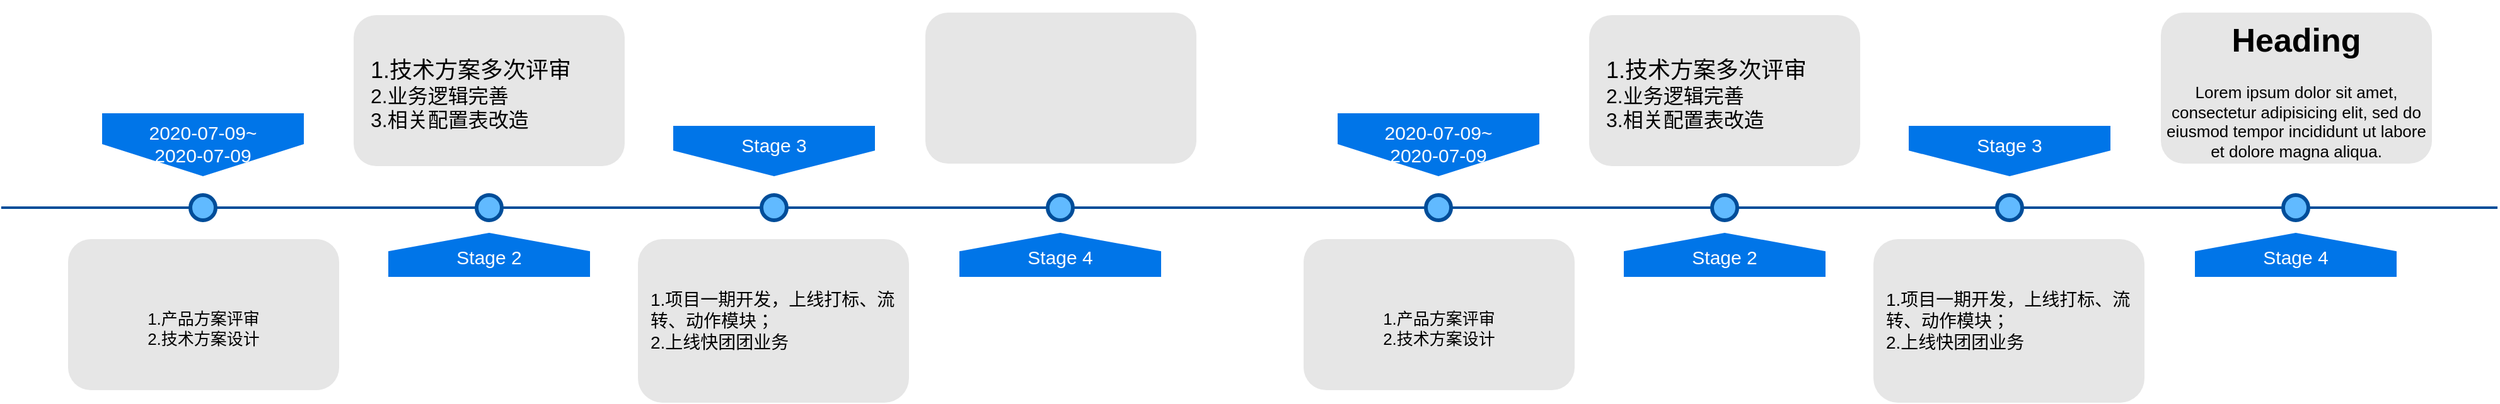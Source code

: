 <mxfile version="14.7.6" type="github"><diagram name="Page-1" id="82e54ff1-d628-8f03-85c4-9753963a91cd"><mxGraphModel dx="1306" dy="724" grid="1" gridSize="10" guides="1" tooltips="1" connect="1" arrows="1" fold="1" page="1" pageScale="1" pageWidth="1100" pageHeight="850" background="none" math="0" shadow="0"><root><mxCell id="0"/><mxCell id="1" parent="0"/><mxCell id="4ec97bd9e5d20128-1" value="" style="line;strokeWidth=2;html=1;fillColor=none;fontSize=28;fontColor=#004D99;strokeColor=#004D99;" parent="1" vertex="1"><mxGeometry x="40" y="400" width="1000" height="10" as="geometry"/></mxCell><mxCell id="4ec97bd9e5d20128-5" value="2020-07-09~&lt;br&gt;2020-07-09" style="shape=offPageConnector;whiteSpace=wrap;html=1;fillColor=#0075E8;fontSize=15;fontColor=#FFFFFF;size=0.509;verticalAlign=top;strokeColor=none;" parent="1" vertex="1"><mxGeometry x="120" y="330" width="160" height="50" as="geometry"/></mxCell><mxCell id="4ec97bd9e5d20128-6" value="&lt;span&gt;Stage 3&lt;/span&gt;" style="shape=offPageConnector;whiteSpace=wrap;html=1;fillColor=#0075E8;fontSize=15;fontColor=#FFFFFF;size=0.509;verticalAlign=top;strokeColor=none;" parent="1" vertex="1"><mxGeometry x="573" y="340" width="160" height="40" as="geometry"/></mxCell><mxCell id="4ec97bd9e5d20128-7" value="&lt;span&gt;Stage 2&lt;/span&gt;" style="shape=offPageConnector;whiteSpace=wrap;html=1;fillColor=#0075E8;fontSize=15;fontColor=#FFFFFF;size=0.418;flipV=1;verticalAlign=bottom;strokeColor=none;spacingBottom=4;" parent="1" vertex="1"><mxGeometry x="347" y="425" width="160" height="35" as="geometry"/></mxCell><mxCell id="4ec97bd9e5d20128-8" value="&lt;span&gt;Stage 4&lt;/span&gt;" style="shape=offPageConnector;whiteSpace=wrap;html=1;fillColor=#0075E8;fontSize=15;fontColor=#FFFFFF;size=0.418;flipV=1;verticalAlign=bottom;strokeColor=none;spacingBottom=4;" parent="1" vertex="1"><mxGeometry x="800" y="425" width="160" height="35" as="geometry"/></mxCell><mxCell id="4ec97bd9e5d20128-9" value="" style="ellipse;whiteSpace=wrap;html=1;fillColor=#61BAFF;fontSize=28;fontColor=#004D99;strokeWidth=3;strokeColor=#004D99;" parent="1" vertex="1"><mxGeometry x="190" y="395" width="20" height="20" as="geometry"/></mxCell><mxCell id="4ec97bd9e5d20128-10" value="" style="ellipse;whiteSpace=wrap;html=1;fillColor=#61BAFF;fontSize=28;fontColor=#004D99;strokeWidth=3;strokeColor=#004D99;" parent="1" vertex="1"><mxGeometry x="417" y="395" width="20" height="20" as="geometry"/></mxCell><mxCell id="4ec97bd9e5d20128-11" value="" style="ellipse;whiteSpace=wrap;html=1;fillColor=#61BAFF;fontSize=28;fontColor=#004D99;strokeWidth=3;strokeColor=#004D99;" parent="1" vertex="1"><mxGeometry x="643" y="395" width="20" height="20" as="geometry"/></mxCell><mxCell id="4ec97bd9e5d20128-13" value="" style="ellipse;whiteSpace=wrap;html=1;fillColor=#61BAFF;fontSize=28;fontColor=#004D99;strokeWidth=3;strokeColor=#004D99;" parent="1" vertex="1"><mxGeometry x="870" y="395" width="20" height="20" as="geometry"/></mxCell><mxCell id="4ec97bd9e5d20128-14" value="&lt;h1&gt;&lt;br&gt;&lt;/h1&gt;&lt;div&gt;1.产品方案评审&lt;/div&gt;&lt;div&gt;2.技术方案设计&lt;/div&gt;&lt;div&gt;&lt;br&gt;&lt;/div&gt;" style="text;html=1;spacing=5;spacingTop=-20;whiteSpace=wrap;overflow=hidden;strokeColor=none;strokeWidth=3;fillColor=#E6E6E6;fontSize=13;fontColor=#000000;align=center;rounded=1;" parent="1" vertex="1"><mxGeometry x="93" y="430" width="215" height="120" as="geometry"/></mxCell><mxCell id="4ec97bd9e5d20128-17" value="&lt;h1&gt;&lt;br&gt;&lt;/h1&gt;" style="text;html=1;spacing=5;spacingTop=-20;whiteSpace=wrap;overflow=hidden;strokeColor=none;strokeWidth=3;fillColor=#E6E6E6;fontSize=13;fontColor=#000000;align=center;rounded=1;" parent="1" vertex="1"><mxGeometry x="545" y="430" width="215" height="130" as="geometry"/></mxCell><mxCell id="4ec97bd9e5d20128-18" value="&lt;h1&gt;&lt;br&gt;&lt;/h1&gt;" style="text;html=1;spacing=5;spacingTop=-20;whiteSpace=wrap;overflow=hidden;strokeColor=none;strokeWidth=3;fillColor=#E6E6E6;fontSize=13;fontColor=#000000;align=center;rounded=1;" parent="1" vertex="1"><mxGeometry x="773" y="250" width="215" height="120" as="geometry"/></mxCell><mxCell id="1pX3YzozoCIWpOuqQOYF-4" value="&lt;font style=&quot;font-size: 14px&quot;&gt;1.项目一期开发，上线打标、流转、动作模块；&lt;br&gt;2.上线快团团业务&lt;/font&gt;" style="text;html=1;strokeColor=none;fillColor=none;align=left;verticalAlign=middle;whiteSpace=wrap;rounded=0;" vertex="1" parent="1"><mxGeometry x="552.5" y="440" width="197.5" height="110" as="geometry"/></mxCell><mxCell id="1pX3YzozoCIWpOuqQOYF-5" value="&lt;h1&gt;&lt;br&gt;&lt;/h1&gt;" style="text;html=1;spacing=5;spacingTop=-20;whiteSpace=wrap;overflow=hidden;strokeColor=none;strokeWidth=3;fillColor=#E6E6E6;fontSize=13;fontColor=#000000;align=center;rounded=1;" vertex="1" parent="1"><mxGeometry x="319.5" y="252" width="215" height="120" as="geometry"/></mxCell><mxCell id="1pX3YzozoCIWpOuqQOYF-6" value="&lt;div style=&quot;text-align: left&quot;&gt;&lt;font style=&quot;font-size: 18px&quot;&gt;&lt;span style=&quot;text-align: center&quot;&gt;1.&lt;/span&gt;&lt;span style=&quot;font-family: &amp;#34;helvetica&amp;#34; ; text-align: center&quot;&gt;技术方案多次评审&lt;/span&gt;&lt;/font&gt;&lt;/div&gt;&lt;font size=&quot;3&quot;&gt;&lt;span style=&quot;font-family: &amp;#34;helvetica&amp;#34; ; text-align: center&quot;&gt;2.业务逻辑完善&lt;br&gt;&lt;/span&gt;&lt;span style=&quot;font-family: &amp;#34;helvetica&amp;#34; ; text-align: center&quot;&gt;3.相关配置表改造&lt;/span&gt;&lt;/font&gt;&lt;span style=&quot;font-family: &amp;#34;helvetica&amp;#34; ; font-size: 13px ; text-align: center&quot;&gt;&lt;br&gt;&lt;/span&gt;" style="text;html=1;strokeColor=none;fillColor=none;align=left;verticalAlign=middle;whiteSpace=wrap;rounded=0;" vertex="1" parent="1"><mxGeometry x="331" y="270" width="190" height="90" as="geometry"/></mxCell><mxCell id="1pX3YzozoCIWpOuqQOYF-7" value="" style="line;strokeWidth=2;html=1;fillColor=none;fontSize=28;fontColor=#004D99;strokeColor=#004D99;" vertex="1" parent="1"><mxGeometry x="1020" y="400" width="1000" height="10" as="geometry"/></mxCell><mxCell id="1pX3YzozoCIWpOuqQOYF-8" value="2020-07-09~&lt;br&gt;2020-07-09" style="shape=offPageConnector;whiteSpace=wrap;html=1;fillColor=#0075E8;fontSize=15;fontColor=#FFFFFF;size=0.509;verticalAlign=top;strokeColor=none;" vertex="1" parent="1"><mxGeometry x="1100" y="330" width="160" height="50" as="geometry"/></mxCell><mxCell id="1pX3YzozoCIWpOuqQOYF-9" value="&lt;span&gt;Stage 3&lt;/span&gt;" style="shape=offPageConnector;whiteSpace=wrap;html=1;fillColor=#0075E8;fontSize=15;fontColor=#FFFFFF;size=0.509;verticalAlign=top;strokeColor=none;" vertex="1" parent="1"><mxGeometry x="1553" y="340" width="160" height="40" as="geometry"/></mxCell><mxCell id="1pX3YzozoCIWpOuqQOYF-10" value="&lt;span&gt;Stage 2&lt;/span&gt;" style="shape=offPageConnector;whiteSpace=wrap;html=1;fillColor=#0075E8;fontSize=15;fontColor=#FFFFFF;size=0.418;flipV=1;verticalAlign=bottom;strokeColor=none;spacingBottom=4;" vertex="1" parent="1"><mxGeometry x="1327" y="425" width="160" height="35" as="geometry"/></mxCell><mxCell id="1pX3YzozoCIWpOuqQOYF-11" value="&lt;span&gt;Stage 4&lt;/span&gt;" style="shape=offPageConnector;whiteSpace=wrap;html=1;fillColor=#0075E8;fontSize=15;fontColor=#FFFFFF;size=0.418;flipV=1;verticalAlign=bottom;strokeColor=none;spacingBottom=4;" vertex="1" parent="1"><mxGeometry x="1780" y="425" width="160" height="35" as="geometry"/></mxCell><mxCell id="1pX3YzozoCIWpOuqQOYF-12" value="" style="ellipse;whiteSpace=wrap;html=1;fillColor=#61BAFF;fontSize=28;fontColor=#004D99;strokeWidth=3;strokeColor=#004D99;" vertex="1" parent="1"><mxGeometry x="1170" y="395" width="20" height="20" as="geometry"/></mxCell><mxCell id="1pX3YzozoCIWpOuqQOYF-13" value="" style="ellipse;whiteSpace=wrap;html=1;fillColor=#61BAFF;fontSize=28;fontColor=#004D99;strokeWidth=3;strokeColor=#004D99;" vertex="1" parent="1"><mxGeometry x="1397" y="395" width="20" height="20" as="geometry"/></mxCell><mxCell id="1pX3YzozoCIWpOuqQOYF-14" value="" style="ellipse;whiteSpace=wrap;html=1;fillColor=#61BAFF;fontSize=28;fontColor=#004D99;strokeWidth=3;strokeColor=#004D99;" vertex="1" parent="1"><mxGeometry x="1623" y="395" width="20" height="20" as="geometry"/></mxCell><mxCell id="1pX3YzozoCIWpOuqQOYF-15" value="" style="ellipse;whiteSpace=wrap;html=1;fillColor=#61BAFF;fontSize=28;fontColor=#004D99;strokeWidth=3;strokeColor=#004D99;" vertex="1" parent="1"><mxGeometry x="1850" y="395" width="20" height="20" as="geometry"/></mxCell><mxCell id="1pX3YzozoCIWpOuqQOYF-16" value="&lt;h1&gt;&lt;br&gt;&lt;/h1&gt;&lt;div&gt;1.产品方案评审&lt;/div&gt;&lt;div&gt;2.技术方案设计&lt;/div&gt;&lt;div&gt;&lt;br&gt;&lt;/div&gt;" style="text;html=1;spacing=5;spacingTop=-20;whiteSpace=wrap;overflow=hidden;strokeColor=none;strokeWidth=3;fillColor=#E6E6E6;fontSize=13;fontColor=#000000;align=center;rounded=1;" vertex="1" parent="1"><mxGeometry x="1073" y="430" width="215" height="120" as="geometry"/></mxCell><mxCell id="1pX3YzozoCIWpOuqQOYF-17" value="&lt;h1&gt;&lt;br&gt;&lt;/h1&gt;" style="text;html=1;spacing=5;spacingTop=-20;whiteSpace=wrap;overflow=hidden;strokeColor=none;strokeWidth=3;fillColor=#E6E6E6;fontSize=13;fontColor=#000000;align=center;rounded=1;" vertex="1" parent="1"><mxGeometry x="1525" y="430" width="215" height="130" as="geometry"/></mxCell><mxCell id="1pX3YzozoCIWpOuqQOYF-18" value="&lt;h1&gt;Heading&lt;/h1&gt;&lt;p&gt;Lorem ipsum dolor sit amet, consectetur adipisicing elit, sed do eiusmod tempor incididunt ut labore et dolore magna aliqua.&lt;/p&gt;" style="text;html=1;spacing=5;spacingTop=-20;whiteSpace=wrap;overflow=hidden;strokeColor=none;strokeWidth=3;fillColor=#E6E6E6;fontSize=13;fontColor=#000000;align=center;rounded=1;" vertex="1" parent="1"><mxGeometry x="1753" y="250" width="215" height="120" as="geometry"/></mxCell><mxCell id="1pX3YzozoCIWpOuqQOYF-19" value="&lt;font style=&quot;font-size: 14px&quot;&gt;1.项目一期开发，上线打标、流转、动作模块；&lt;br&gt;2.上线快团团业务&lt;/font&gt;" style="text;html=1;strokeColor=none;fillColor=none;align=left;verticalAlign=middle;whiteSpace=wrap;rounded=0;" vertex="1" parent="1"><mxGeometry x="1532.5" y="440" width="197.5" height="110" as="geometry"/></mxCell><mxCell id="1pX3YzozoCIWpOuqQOYF-20" value="&lt;h1&gt;&lt;br&gt;&lt;/h1&gt;" style="text;html=1;spacing=5;spacingTop=-20;whiteSpace=wrap;overflow=hidden;strokeColor=none;strokeWidth=3;fillColor=#E6E6E6;fontSize=13;fontColor=#000000;align=center;rounded=1;" vertex="1" parent="1"><mxGeometry x="1299.5" y="252" width="215" height="120" as="geometry"/></mxCell><mxCell id="1pX3YzozoCIWpOuqQOYF-21" value="&lt;div style=&quot;text-align: left&quot;&gt;&lt;font style=&quot;font-size: 18px&quot;&gt;&lt;span style=&quot;text-align: center&quot;&gt;1.&lt;/span&gt;&lt;span style=&quot;font-family: &amp;#34;helvetica&amp;#34; ; text-align: center&quot;&gt;技术方案多次评审&lt;/span&gt;&lt;/font&gt;&lt;/div&gt;&lt;font size=&quot;3&quot;&gt;&lt;span style=&quot;font-family: &amp;#34;helvetica&amp;#34; ; text-align: center&quot;&gt;2.业务逻辑完善&lt;br&gt;&lt;/span&gt;&lt;span style=&quot;font-family: &amp;#34;helvetica&amp;#34; ; text-align: center&quot;&gt;3.相关配置表改造&lt;/span&gt;&lt;/font&gt;&lt;span style=&quot;font-family: &amp;#34;helvetica&amp;#34; ; font-size: 13px ; text-align: center&quot;&gt;&lt;br&gt;&lt;/span&gt;" style="text;html=1;strokeColor=none;fillColor=none;align=left;verticalAlign=middle;whiteSpace=wrap;rounded=0;" vertex="1" parent="1"><mxGeometry x="1311" y="270" width="190" height="90" as="geometry"/></mxCell></root></mxGraphModel></diagram></mxfile>